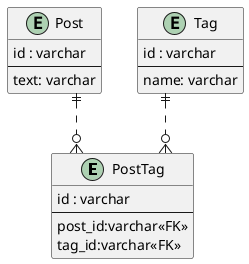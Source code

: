 @startuml


' avoid problems with angled crows feet
skinparam linetype ortho

entity "PostTag" as pt {
  id : varchar
  --
  post_id:varchar<<FK>>
  tag_id:varchar<<FK>>
}

entity "Post" as p {
  id : varchar
  --
  text: varchar
}

entity "Tag" as t {
  id : varchar
  --
  name: varchar
}

p ||..o{ pt
t ||..o{ pt

@enduml
